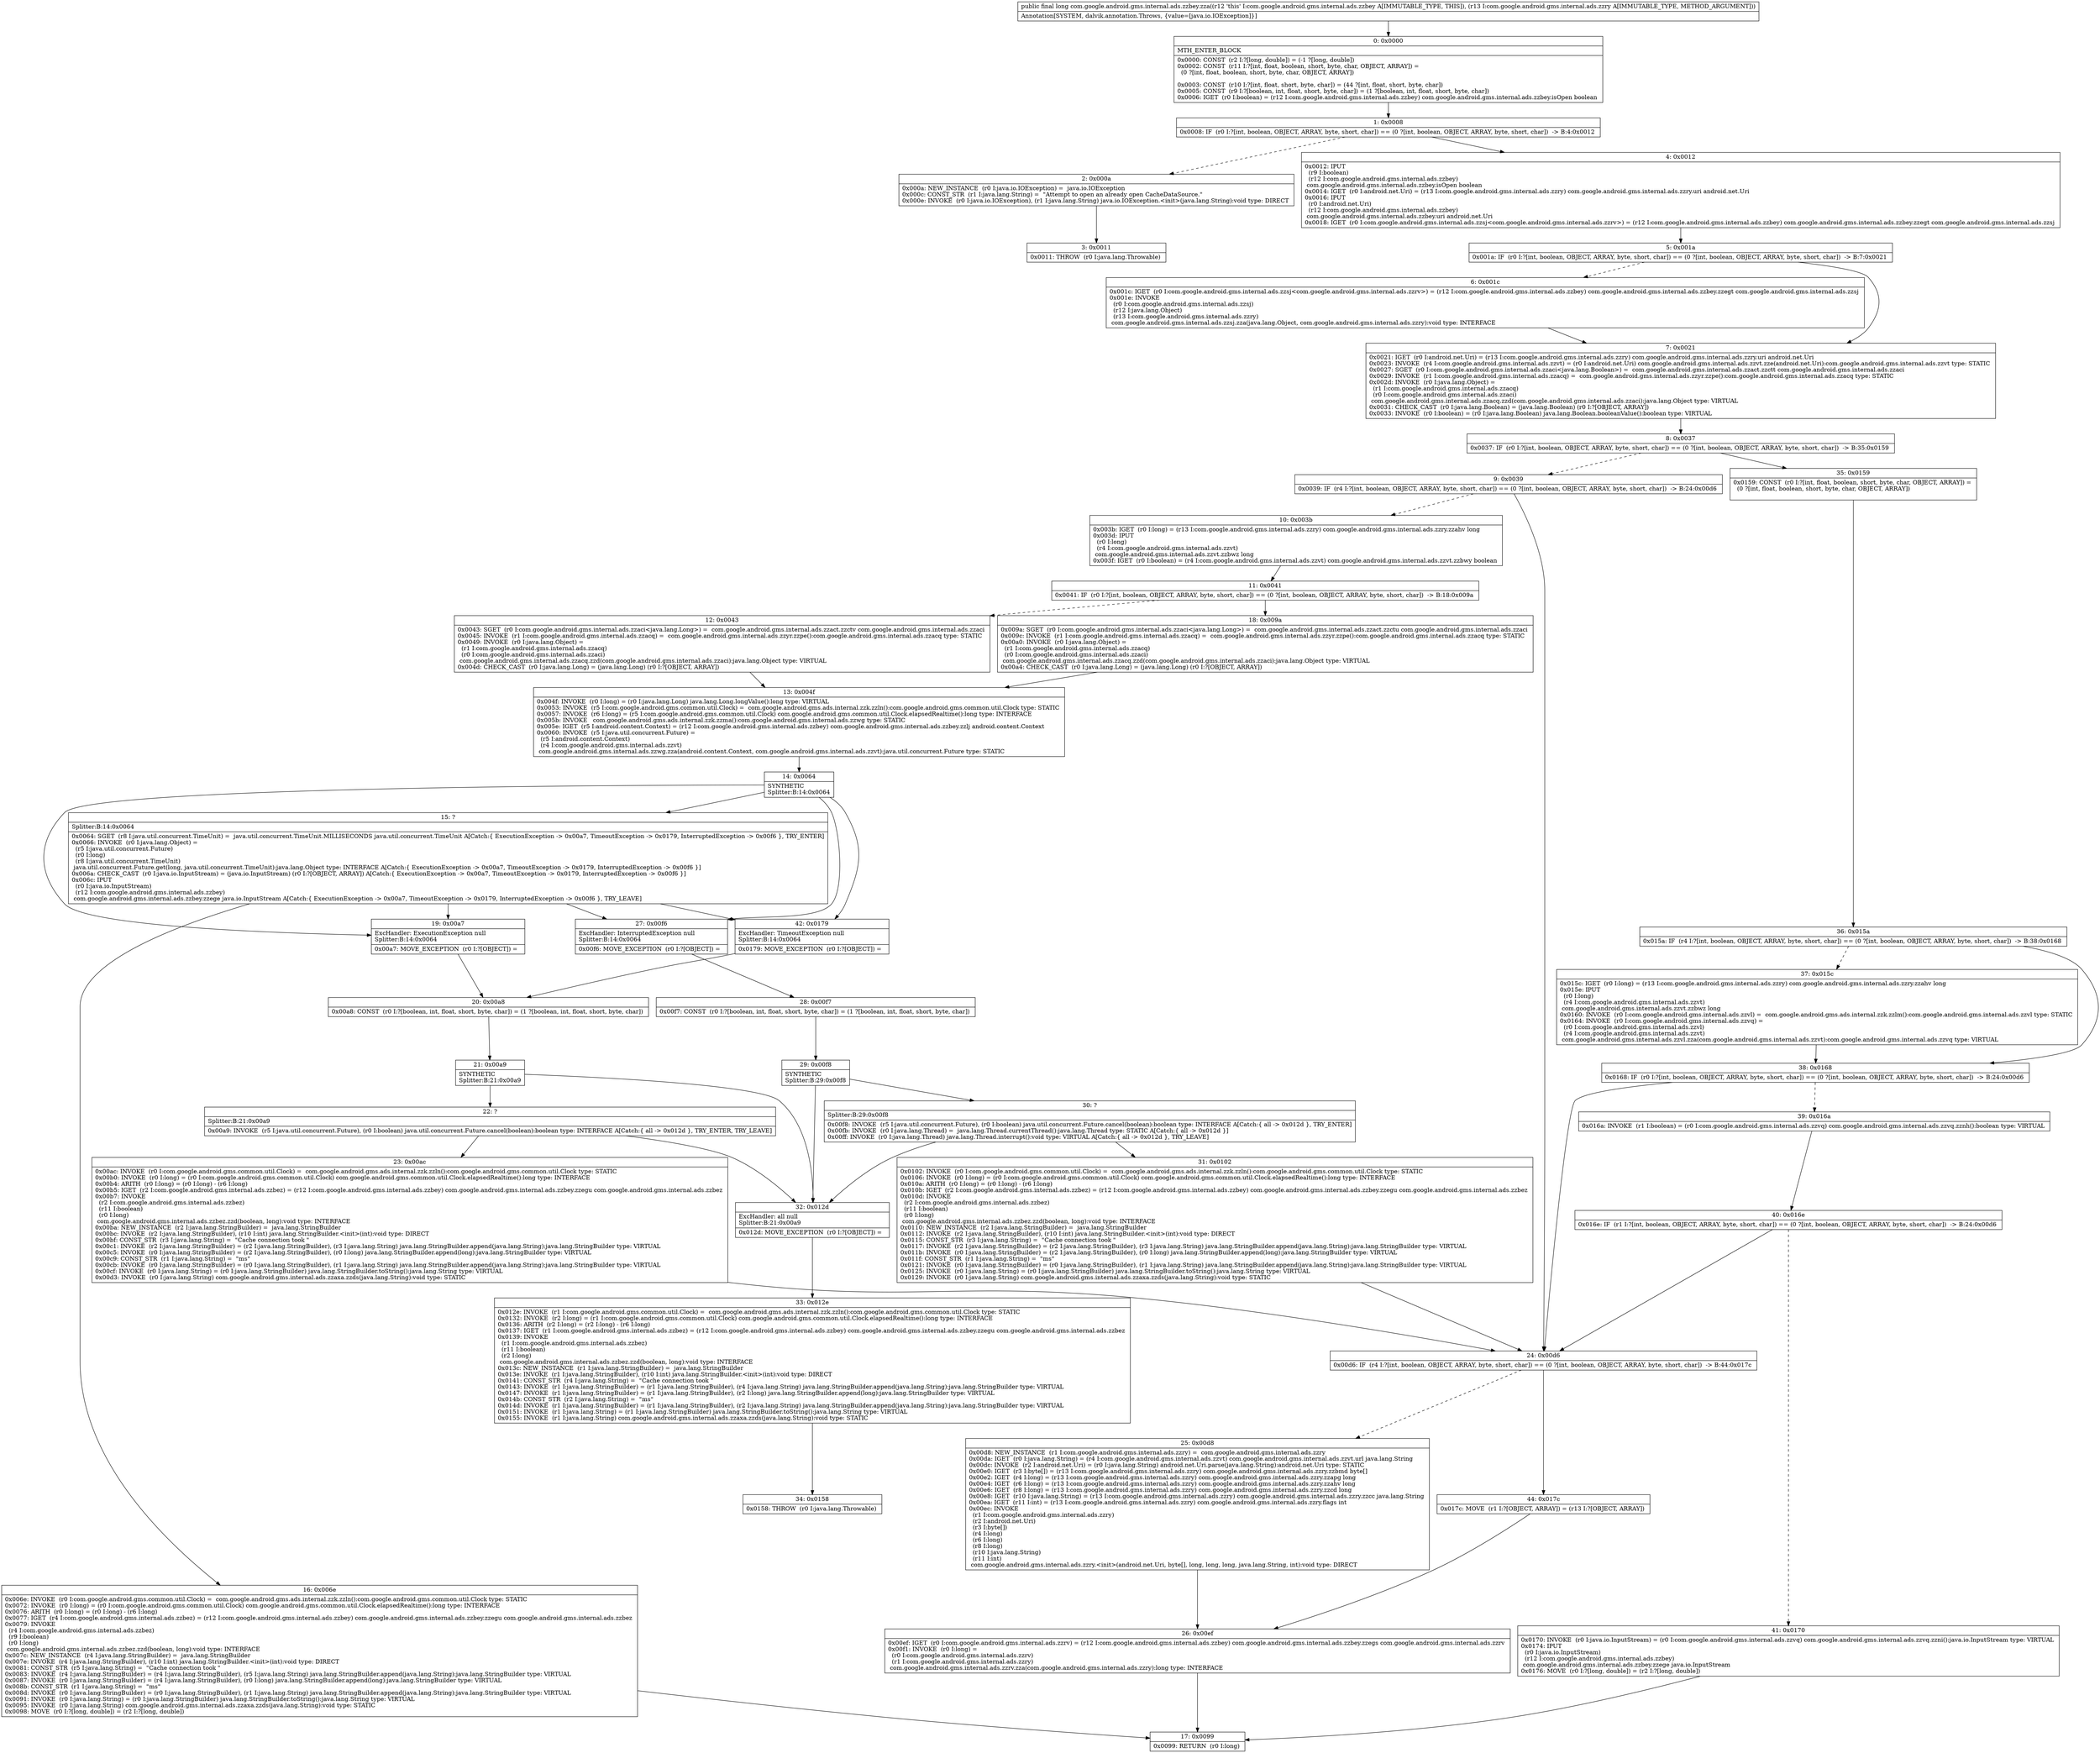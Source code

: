 digraph "CFG forcom.google.android.gms.internal.ads.zzbey.zza(Lcom\/google\/android\/gms\/internal\/ads\/zzry;)J" {
Node_0 [shape=record,label="{0\:\ 0x0000|MTH_ENTER_BLOCK\l|0x0000: CONST  (r2 I:?[long, double]) = (\-1 ?[long, double]) \l0x0002: CONST  (r11 I:?[int, float, boolean, short, byte, char, OBJECT, ARRAY]) = \l  (0 ?[int, float, boolean, short, byte, char, OBJECT, ARRAY])\l \l0x0003: CONST  (r10 I:?[int, float, short, byte, char]) = (44 ?[int, float, short, byte, char]) \l0x0005: CONST  (r9 I:?[boolean, int, float, short, byte, char]) = (1 ?[boolean, int, float, short, byte, char]) \l0x0006: IGET  (r0 I:boolean) = (r12 I:com.google.android.gms.internal.ads.zzbey) com.google.android.gms.internal.ads.zzbey.isOpen boolean \l}"];
Node_1 [shape=record,label="{1\:\ 0x0008|0x0008: IF  (r0 I:?[int, boolean, OBJECT, ARRAY, byte, short, char]) == (0 ?[int, boolean, OBJECT, ARRAY, byte, short, char])  \-\> B:4:0x0012 \l}"];
Node_2 [shape=record,label="{2\:\ 0x000a|0x000a: NEW_INSTANCE  (r0 I:java.io.IOException) =  java.io.IOException \l0x000c: CONST_STR  (r1 I:java.lang.String) =  \"Attempt to open an already open CacheDataSource.\" \l0x000e: INVOKE  (r0 I:java.io.IOException), (r1 I:java.lang.String) java.io.IOException.\<init\>(java.lang.String):void type: DIRECT \l}"];
Node_3 [shape=record,label="{3\:\ 0x0011|0x0011: THROW  (r0 I:java.lang.Throwable) \l}"];
Node_4 [shape=record,label="{4\:\ 0x0012|0x0012: IPUT  \l  (r9 I:boolean)\l  (r12 I:com.google.android.gms.internal.ads.zzbey)\l com.google.android.gms.internal.ads.zzbey.isOpen boolean \l0x0014: IGET  (r0 I:android.net.Uri) = (r13 I:com.google.android.gms.internal.ads.zzry) com.google.android.gms.internal.ads.zzry.uri android.net.Uri \l0x0016: IPUT  \l  (r0 I:android.net.Uri)\l  (r12 I:com.google.android.gms.internal.ads.zzbey)\l com.google.android.gms.internal.ads.zzbey.uri android.net.Uri \l0x0018: IGET  (r0 I:com.google.android.gms.internal.ads.zzsj\<com.google.android.gms.internal.ads.zzrv\>) = (r12 I:com.google.android.gms.internal.ads.zzbey) com.google.android.gms.internal.ads.zzbey.zzegt com.google.android.gms.internal.ads.zzsj \l}"];
Node_5 [shape=record,label="{5\:\ 0x001a|0x001a: IF  (r0 I:?[int, boolean, OBJECT, ARRAY, byte, short, char]) == (0 ?[int, boolean, OBJECT, ARRAY, byte, short, char])  \-\> B:7:0x0021 \l}"];
Node_6 [shape=record,label="{6\:\ 0x001c|0x001c: IGET  (r0 I:com.google.android.gms.internal.ads.zzsj\<com.google.android.gms.internal.ads.zzrv\>) = (r12 I:com.google.android.gms.internal.ads.zzbey) com.google.android.gms.internal.ads.zzbey.zzegt com.google.android.gms.internal.ads.zzsj \l0x001e: INVOKE  \l  (r0 I:com.google.android.gms.internal.ads.zzsj)\l  (r12 I:java.lang.Object)\l  (r13 I:com.google.android.gms.internal.ads.zzry)\l com.google.android.gms.internal.ads.zzsj.zza(java.lang.Object, com.google.android.gms.internal.ads.zzry):void type: INTERFACE \l}"];
Node_7 [shape=record,label="{7\:\ 0x0021|0x0021: IGET  (r0 I:android.net.Uri) = (r13 I:com.google.android.gms.internal.ads.zzry) com.google.android.gms.internal.ads.zzry.uri android.net.Uri \l0x0023: INVOKE  (r4 I:com.google.android.gms.internal.ads.zzvt) = (r0 I:android.net.Uri) com.google.android.gms.internal.ads.zzvt.zze(android.net.Uri):com.google.android.gms.internal.ads.zzvt type: STATIC \l0x0027: SGET  (r0 I:com.google.android.gms.internal.ads.zzaci\<java.lang.Boolean\>) =  com.google.android.gms.internal.ads.zzact.zzctt com.google.android.gms.internal.ads.zzaci \l0x0029: INVOKE  (r1 I:com.google.android.gms.internal.ads.zzacq) =  com.google.android.gms.internal.ads.zzyr.zzpe():com.google.android.gms.internal.ads.zzacq type: STATIC \l0x002d: INVOKE  (r0 I:java.lang.Object) = \l  (r1 I:com.google.android.gms.internal.ads.zzacq)\l  (r0 I:com.google.android.gms.internal.ads.zzaci)\l com.google.android.gms.internal.ads.zzacq.zzd(com.google.android.gms.internal.ads.zzaci):java.lang.Object type: VIRTUAL \l0x0031: CHECK_CAST  (r0 I:java.lang.Boolean) = (java.lang.Boolean) (r0 I:?[OBJECT, ARRAY]) \l0x0033: INVOKE  (r0 I:boolean) = (r0 I:java.lang.Boolean) java.lang.Boolean.booleanValue():boolean type: VIRTUAL \l}"];
Node_8 [shape=record,label="{8\:\ 0x0037|0x0037: IF  (r0 I:?[int, boolean, OBJECT, ARRAY, byte, short, char]) == (0 ?[int, boolean, OBJECT, ARRAY, byte, short, char])  \-\> B:35:0x0159 \l}"];
Node_9 [shape=record,label="{9\:\ 0x0039|0x0039: IF  (r4 I:?[int, boolean, OBJECT, ARRAY, byte, short, char]) == (0 ?[int, boolean, OBJECT, ARRAY, byte, short, char])  \-\> B:24:0x00d6 \l}"];
Node_10 [shape=record,label="{10\:\ 0x003b|0x003b: IGET  (r0 I:long) = (r13 I:com.google.android.gms.internal.ads.zzry) com.google.android.gms.internal.ads.zzry.zzahv long \l0x003d: IPUT  \l  (r0 I:long)\l  (r4 I:com.google.android.gms.internal.ads.zzvt)\l com.google.android.gms.internal.ads.zzvt.zzbwz long \l0x003f: IGET  (r0 I:boolean) = (r4 I:com.google.android.gms.internal.ads.zzvt) com.google.android.gms.internal.ads.zzvt.zzbwy boolean \l}"];
Node_11 [shape=record,label="{11\:\ 0x0041|0x0041: IF  (r0 I:?[int, boolean, OBJECT, ARRAY, byte, short, char]) == (0 ?[int, boolean, OBJECT, ARRAY, byte, short, char])  \-\> B:18:0x009a \l}"];
Node_12 [shape=record,label="{12\:\ 0x0043|0x0043: SGET  (r0 I:com.google.android.gms.internal.ads.zzaci\<java.lang.Long\>) =  com.google.android.gms.internal.ads.zzact.zzctv com.google.android.gms.internal.ads.zzaci \l0x0045: INVOKE  (r1 I:com.google.android.gms.internal.ads.zzacq) =  com.google.android.gms.internal.ads.zzyr.zzpe():com.google.android.gms.internal.ads.zzacq type: STATIC \l0x0049: INVOKE  (r0 I:java.lang.Object) = \l  (r1 I:com.google.android.gms.internal.ads.zzacq)\l  (r0 I:com.google.android.gms.internal.ads.zzaci)\l com.google.android.gms.internal.ads.zzacq.zzd(com.google.android.gms.internal.ads.zzaci):java.lang.Object type: VIRTUAL \l0x004d: CHECK_CAST  (r0 I:java.lang.Long) = (java.lang.Long) (r0 I:?[OBJECT, ARRAY]) \l}"];
Node_13 [shape=record,label="{13\:\ 0x004f|0x004f: INVOKE  (r0 I:long) = (r0 I:java.lang.Long) java.lang.Long.longValue():long type: VIRTUAL \l0x0053: INVOKE  (r5 I:com.google.android.gms.common.util.Clock) =  com.google.android.gms.ads.internal.zzk.zzln():com.google.android.gms.common.util.Clock type: STATIC \l0x0057: INVOKE  (r6 I:long) = (r5 I:com.google.android.gms.common.util.Clock) com.google.android.gms.common.util.Clock.elapsedRealtime():long type: INTERFACE \l0x005b: INVOKE   com.google.android.gms.ads.internal.zzk.zzma():com.google.android.gms.internal.ads.zzwg type: STATIC \l0x005e: IGET  (r5 I:android.content.Context) = (r12 I:com.google.android.gms.internal.ads.zzbey) com.google.android.gms.internal.ads.zzbey.zzlj android.content.Context \l0x0060: INVOKE  (r5 I:java.util.concurrent.Future) = \l  (r5 I:android.content.Context)\l  (r4 I:com.google.android.gms.internal.ads.zzvt)\l com.google.android.gms.internal.ads.zzwg.zza(android.content.Context, com.google.android.gms.internal.ads.zzvt):java.util.concurrent.Future type: STATIC \l}"];
Node_14 [shape=record,label="{14\:\ 0x0064|SYNTHETIC\lSplitter:B:14:0x0064\l}"];
Node_15 [shape=record,label="{15\:\ ?|Splitter:B:14:0x0064\l|0x0064: SGET  (r8 I:java.util.concurrent.TimeUnit) =  java.util.concurrent.TimeUnit.MILLISECONDS java.util.concurrent.TimeUnit A[Catch:\{ ExecutionException \-\> 0x00a7, TimeoutException \-\> 0x0179, InterruptedException \-\> 0x00f6 \}, TRY_ENTER]\l0x0066: INVOKE  (r0 I:java.lang.Object) = \l  (r5 I:java.util.concurrent.Future)\l  (r0 I:long)\l  (r8 I:java.util.concurrent.TimeUnit)\l java.util.concurrent.Future.get(long, java.util.concurrent.TimeUnit):java.lang.Object type: INTERFACE A[Catch:\{ ExecutionException \-\> 0x00a7, TimeoutException \-\> 0x0179, InterruptedException \-\> 0x00f6 \}]\l0x006a: CHECK_CAST  (r0 I:java.io.InputStream) = (java.io.InputStream) (r0 I:?[OBJECT, ARRAY]) A[Catch:\{ ExecutionException \-\> 0x00a7, TimeoutException \-\> 0x0179, InterruptedException \-\> 0x00f6 \}]\l0x006c: IPUT  \l  (r0 I:java.io.InputStream)\l  (r12 I:com.google.android.gms.internal.ads.zzbey)\l com.google.android.gms.internal.ads.zzbey.zzege java.io.InputStream A[Catch:\{ ExecutionException \-\> 0x00a7, TimeoutException \-\> 0x0179, InterruptedException \-\> 0x00f6 \}, TRY_LEAVE]\l}"];
Node_16 [shape=record,label="{16\:\ 0x006e|0x006e: INVOKE  (r0 I:com.google.android.gms.common.util.Clock) =  com.google.android.gms.ads.internal.zzk.zzln():com.google.android.gms.common.util.Clock type: STATIC \l0x0072: INVOKE  (r0 I:long) = (r0 I:com.google.android.gms.common.util.Clock) com.google.android.gms.common.util.Clock.elapsedRealtime():long type: INTERFACE \l0x0076: ARITH  (r0 I:long) = (r0 I:long) \- (r6 I:long) \l0x0077: IGET  (r4 I:com.google.android.gms.internal.ads.zzbez) = (r12 I:com.google.android.gms.internal.ads.zzbey) com.google.android.gms.internal.ads.zzbey.zzegu com.google.android.gms.internal.ads.zzbez \l0x0079: INVOKE  \l  (r4 I:com.google.android.gms.internal.ads.zzbez)\l  (r9 I:boolean)\l  (r0 I:long)\l com.google.android.gms.internal.ads.zzbez.zzd(boolean, long):void type: INTERFACE \l0x007c: NEW_INSTANCE  (r4 I:java.lang.StringBuilder) =  java.lang.StringBuilder \l0x007e: INVOKE  (r4 I:java.lang.StringBuilder), (r10 I:int) java.lang.StringBuilder.\<init\>(int):void type: DIRECT \l0x0081: CONST_STR  (r5 I:java.lang.String) =  \"Cache connection took \" \l0x0083: INVOKE  (r4 I:java.lang.StringBuilder) = (r4 I:java.lang.StringBuilder), (r5 I:java.lang.String) java.lang.StringBuilder.append(java.lang.String):java.lang.StringBuilder type: VIRTUAL \l0x0087: INVOKE  (r0 I:java.lang.StringBuilder) = (r4 I:java.lang.StringBuilder), (r0 I:long) java.lang.StringBuilder.append(long):java.lang.StringBuilder type: VIRTUAL \l0x008b: CONST_STR  (r1 I:java.lang.String) =  \"ms\" \l0x008d: INVOKE  (r0 I:java.lang.StringBuilder) = (r0 I:java.lang.StringBuilder), (r1 I:java.lang.String) java.lang.StringBuilder.append(java.lang.String):java.lang.StringBuilder type: VIRTUAL \l0x0091: INVOKE  (r0 I:java.lang.String) = (r0 I:java.lang.StringBuilder) java.lang.StringBuilder.toString():java.lang.String type: VIRTUAL \l0x0095: INVOKE  (r0 I:java.lang.String) com.google.android.gms.internal.ads.zzaxa.zzds(java.lang.String):void type: STATIC \l0x0098: MOVE  (r0 I:?[long, double]) = (r2 I:?[long, double]) \l}"];
Node_17 [shape=record,label="{17\:\ 0x0099|0x0099: RETURN  (r0 I:long) \l}"];
Node_18 [shape=record,label="{18\:\ 0x009a|0x009a: SGET  (r0 I:com.google.android.gms.internal.ads.zzaci\<java.lang.Long\>) =  com.google.android.gms.internal.ads.zzact.zzctu com.google.android.gms.internal.ads.zzaci \l0x009c: INVOKE  (r1 I:com.google.android.gms.internal.ads.zzacq) =  com.google.android.gms.internal.ads.zzyr.zzpe():com.google.android.gms.internal.ads.zzacq type: STATIC \l0x00a0: INVOKE  (r0 I:java.lang.Object) = \l  (r1 I:com.google.android.gms.internal.ads.zzacq)\l  (r0 I:com.google.android.gms.internal.ads.zzaci)\l com.google.android.gms.internal.ads.zzacq.zzd(com.google.android.gms.internal.ads.zzaci):java.lang.Object type: VIRTUAL \l0x00a4: CHECK_CAST  (r0 I:java.lang.Long) = (java.lang.Long) (r0 I:?[OBJECT, ARRAY]) \l}"];
Node_19 [shape=record,label="{19\:\ 0x00a7|ExcHandler: ExecutionException null\lSplitter:B:14:0x0064\l|0x00a7: MOVE_EXCEPTION  (r0 I:?[OBJECT]) =  \l}"];
Node_20 [shape=record,label="{20\:\ 0x00a8|0x00a8: CONST  (r0 I:?[boolean, int, float, short, byte, char]) = (1 ?[boolean, int, float, short, byte, char]) \l}"];
Node_21 [shape=record,label="{21\:\ 0x00a9|SYNTHETIC\lSplitter:B:21:0x00a9\l}"];
Node_22 [shape=record,label="{22\:\ ?|Splitter:B:21:0x00a9\l|0x00a9: INVOKE  (r5 I:java.util.concurrent.Future), (r0 I:boolean) java.util.concurrent.Future.cancel(boolean):boolean type: INTERFACE A[Catch:\{ all \-\> 0x012d \}, TRY_ENTER, TRY_LEAVE]\l}"];
Node_23 [shape=record,label="{23\:\ 0x00ac|0x00ac: INVOKE  (r0 I:com.google.android.gms.common.util.Clock) =  com.google.android.gms.ads.internal.zzk.zzln():com.google.android.gms.common.util.Clock type: STATIC \l0x00b0: INVOKE  (r0 I:long) = (r0 I:com.google.android.gms.common.util.Clock) com.google.android.gms.common.util.Clock.elapsedRealtime():long type: INTERFACE \l0x00b4: ARITH  (r0 I:long) = (r0 I:long) \- (r6 I:long) \l0x00b5: IGET  (r2 I:com.google.android.gms.internal.ads.zzbez) = (r12 I:com.google.android.gms.internal.ads.zzbey) com.google.android.gms.internal.ads.zzbey.zzegu com.google.android.gms.internal.ads.zzbez \l0x00b7: INVOKE  \l  (r2 I:com.google.android.gms.internal.ads.zzbez)\l  (r11 I:boolean)\l  (r0 I:long)\l com.google.android.gms.internal.ads.zzbez.zzd(boolean, long):void type: INTERFACE \l0x00ba: NEW_INSTANCE  (r2 I:java.lang.StringBuilder) =  java.lang.StringBuilder \l0x00bc: INVOKE  (r2 I:java.lang.StringBuilder), (r10 I:int) java.lang.StringBuilder.\<init\>(int):void type: DIRECT \l0x00bf: CONST_STR  (r3 I:java.lang.String) =  \"Cache connection took \" \l0x00c1: INVOKE  (r2 I:java.lang.StringBuilder) = (r2 I:java.lang.StringBuilder), (r3 I:java.lang.String) java.lang.StringBuilder.append(java.lang.String):java.lang.StringBuilder type: VIRTUAL \l0x00c5: INVOKE  (r0 I:java.lang.StringBuilder) = (r2 I:java.lang.StringBuilder), (r0 I:long) java.lang.StringBuilder.append(long):java.lang.StringBuilder type: VIRTUAL \l0x00c9: CONST_STR  (r1 I:java.lang.String) =  \"ms\" \l0x00cb: INVOKE  (r0 I:java.lang.StringBuilder) = (r0 I:java.lang.StringBuilder), (r1 I:java.lang.String) java.lang.StringBuilder.append(java.lang.String):java.lang.StringBuilder type: VIRTUAL \l0x00cf: INVOKE  (r0 I:java.lang.String) = (r0 I:java.lang.StringBuilder) java.lang.StringBuilder.toString():java.lang.String type: VIRTUAL \l0x00d3: INVOKE  (r0 I:java.lang.String) com.google.android.gms.internal.ads.zzaxa.zzds(java.lang.String):void type: STATIC \l}"];
Node_24 [shape=record,label="{24\:\ 0x00d6|0x00d6: IF  (r4 I:?[int, boolean, OBJECT, ARRAY, byte, short, char]) == (0 ?[int, boolean, OBJECT, ARRAY, byte, short, char])  \-\> B:44:0x017c \l}"];
Node_25 [shape=record,label="{25\:\ 0x00d8|0x00d8: NEW_INSTANCE  (r1 I:com.google.android.gms.internal.ads.zzry) =  com.google.android.gms.internal.ads.zzry \l0x00da: IGET  (r0 I:java.lang.String) = (r4 I:com.google.android.gms.internal.ads.zzvt) com.google.android.gms.internal.ads.zzvt.url java.lang.String \l0x00dc: INVOKE  (r2 I:android.net.Uri) = (r0 I:java.lang.String) android.net.Uri.parse(java.lang.String):android.net.Uri type: STATIC \l0x00e0: IGET  (r3 I:byte[]) = (r13 I:com.google.android.gms.internal.ads.zzry) com.google.android.gms.internal.ads.zzry.zzbmd byte[] \l0x00e2: IGET  (r4 I:long) = (r13 I:com.google.android.gms.internal.ads.zzry) com.google.android.gms.internal.ads.zzry.zzapg long \l0x00e4: IGET  (r6 I:long) = (r13 I:com.google.android.gms.internal.ads.zzry) com.google.android.gms.internal.ads.zzry.zzahv long \l0x00e6: IGET  (r8 I:long) = (r13 I:com.google.android.gms.internal.ads.zzry) com.google.android.gms.internal.ads.zzry.zzcd long \l0x00e8: IGET  (r10 I:java.lang.String) = (r13 I:com.google.android.gms.internal.ads.zzry) com.google.android.gms.internal.ads.zzry.zzcc java.lang.String \l0x00ea: IGET  (r11 I:int) = (r13 I:com.google.android.gms.internal.ads.zzry) com.google.android.gms.internal.ads.zzry.flags int \l0x00ec: INVOKE  \l  (r1 I:com.google.android.gms.internal.ads.zzry)\l  (r2 I:android.net.Uri)\l  (r3 I:byte[])\l  (r4 I:long)\l  (r6 I:long)\l  (r8 I:long)\l  (r10 I:java.lang.String)\l  (r11 I:int)\l com.google.android.gms.internal.ads.zzry.\<init\>(android.net.Uri, byte[], long, long, long, java.lang.String, int):void type: DIRECT \l}"];
Node_26 [shape=record,label="{26\:\ 0x00ef|0x00ef: IGET  (r0 I:com.google.android.gms.internal.ads.zzrv) = (r12 I:com.google.android.gms.internal.ads.zzbey) com.google.android.gms.internal.ads.zzbey.zzegs com.google.android.gms.internal.ads.zzrv \l0x00f1: INVOKE  (r0 I:long) = \l  (r0 I:com.google.android.gms.internal.ads.zzrv)\l  (r1 I:com.google.android.gms.internal.ads.zzry)\l com.google.android.gms.internal.ads.zzrv.zza(com.google.android.gms.internal.ads.zzry):long type: INTERFACE \l}"];
Node_27 [shape=record,label="{27\:\ 0x00f6|ExcHandler: InterruptedException null\lSplitter:B:14:0x0064\l|0x00f6: MOVE_EXCEPTION  (r0 I:?[OBJECT]) =  \l}"];
Node_28 [shape=record,label="{28\:\ 0x00f7|0x00f7: CONST  (r0 I:?[boolean, int, float, short, byte, char]) = (1 ?[boolean, int, float, short, byte, char]) \l}"];
Node_29 [shape=record,label="{29\:\ 0x00f8|SYNTHETIC\lSplitter:B:29:0x00f8\l}"];
Node_30 [shape=record,label="{30\:\ ?|Splitter:B:29:0x00f8\l|0x00f8: INVOKE  (r5 I:java.util.concurrent.Future), (r0 I:boolean) java.util.concurrent.Future.cancel(boolean):boolean type: INTERFACE A[Catch:\{ all \-\> 0x012d \}, TRY_ENTER]\l0x00fb: INVOKE  (r0 I:java.lang.Thread) =  java.lang.Thread.currentThread():java.lang.Thread type: STATIC A[Catch:\{ all \-\> 0x012d \}]\l0x00ff: INVOKE  (r0 I:java.lang.Thread) java.lang.Thread.interrupt():void type: VIRTUAL A[Catch:\{ all \-\> 0x012d \}, TRY_LEAVE]\l}"];
Node_31 [shape=record,label="{31\:\ 0x0102|0x0102: INVOKE  (r0 I:com.google.android.gms.common.util.Clock) =  com.google.android.gms.ads.internal.zzk.zzln():com.google.android.gms.common.util.Clock type: STATIC \l0x0106: INVOKE  (r0 I:long) = (r0 I:com.google.android.gms.common.util.Clock) com.google.android.gms.common.util.Clock.elapsedRealtime():long type: INTERFACE \l0x010a: ARITH  (r0 I:long) = (r0 I:long) \- (r6 I:long) \l0x010b: IGET  (r2 I:com.google.android.gms.internal.ads.zzbez) = (r12 I:com.google.android.gms.internal.ads.zzbey) com.google.android.gms.internal.ads.zzbey.zzegu com.google.android.gms.internal.ads.zzbez \l0x010d: INVOKE  \l  (r2 I:com.google.android.gms.internal.ads.zzbez)\l  (r11 I:boolean)\l  (r0 I:long)\l com.google.android.gms.internal.ads.zzbez.zzd(boolean, long):void type: INTERFACE \l0x0110: NEW_INSTANCE  (r2 I:java.lang.StringBuilder) =  java.lang.StringBuilder \l0x0112: INVOKE  (r2 I:java.lang.StringBuilder), (r10 I:int) java.lang.StringBuilder.\<init\>(int):void type: DIRECT \l0x0115: CONST_STR  (r3 I:java.lang.String) =  \"Cache connection took \" \l0x0117: INVOKE  (r2 I:java.lang.StringBuilder) = (r2 I:java.lang.StringBuilder), (r3 I:java.lang.String) java.lang.StringBuilder.append(java.lang.String):java.lang.StringBuilder type: VIRTUAL \l0x011b: INVOKE  (r0 I:java.lang.StringBuilder) = (r2 I:java.lang.StringBuilder), (r0 I:long) java.lang.StringBuilder.append(long):java.lang.StringBuilder type: VIRTUAL \l0x011f: CONST_STR  (r1 I:java.lang.String) =  \"ms\" \l0x0121: INVOKE  (r0 I:java.lang.StringBuilder) = (r0 I:java.lang.StringBuilder), (r1 I:java.lang.String) java.lang.StringBuilder.append(java.lang.String):java.lang.StringBuilder type: VIRTUAL \l0x0125: INVOKE  (r0 I:java.lang.String) = (r0 I:java.lang.StringBuilder) java.lang.StringBuilder.toString():java.lang.String type: VIRTUAL \l0x0129: INVOKE  (r0 I:java.lang.String) com.google.android.gms.internal.ads.zzaxa.zzds(java.lang.String):void type: STATIC \l}"];
Node_32 [shape=record,label="{32\:\ 0x012d|ExcHandler: all null\lSplitter:B:21:0x00a9\l|0x012d: MOVE_EXCEPTION  (r0 I:?[OBJECT]) =  \l}"];
Node_33 [shape=record,label="{33\:\ 0x012e|0x012e: INVOKE  (r1 I:com.google.android.gms.common.util.Clock) =  com.google.android.gms.ads.internal.zzk.zzln():com.google.android.gms.common.util.Clock type: STATIC \l0x0132: INVOKE  (r2 I:long) = (r1 I:com.google.android.gms.common.util.Clock) com.google.android.gms.common.util.Clock.elapsedRealtime():long type: INTERFACE \l0x0136: ARITH  (r2 I:long) = (r2 I:long) \- (r6 I:long) \l0x0137: IGET  (r1 I:com.google.android.gms.internal.ads.zzbez) = (r12 I:com.google.android.gms.internal.ads.zzbey) com.google.android.gms.internal.ads.zzbey.zzegu com.google.android.gms.internal.ads.zzbez \l0x0139: INVOKE  \l  (r1 I:com.google.android.gms.internal.ads.zzbez)\l  (r11 I:boolean)\l  (r2 I:long)\l com.google.android.gms.internal.ads.zzbez.zzd(boolean, long):void type: INTERFACE \l0x013c: NEW_INSTANCE  (r1 I:java.lang.StringBuilder) =  java.lang.StringBuilder \l0x013e: INVOKE  (r1 I:java.lang.StringBuilder), (r10 I:int) java.lang.StringBuilder.\<init\>(int):void type: DIRECT \l0x0141: CONST_STR  (r4 I:java.lang.String) =  \"Cache connection took \" \l0x0143: INVOKE  (r1 I:java.lang.StringBuilder) = (r1 I:java.lang.StringBuilder), (r4 I:java.lang.String) java.lang.StringBuilder.append(java.lang.String):java.lang.StringBuilder type: VIRTUAL \l0x0147: INVOKE  (r1 I:java.lang.StringBuilder) = (r1 I:java.lang.StringBuilder), (r2 I:long) java.lang.StringBuilder.append(long):java.lang.StringBuilder type: VIRTUAL \l0x014b: CONST_STR  (r2 I:java.lang.String) =  \"ms\" \l0x014d: INVOKE  (r1 I:java.lang.StringBuilder) = (r1 I:java.lang.StringBuilder), (r2 I:java.lang.String) java.lang.StringBuilder.append(java.lang.String):java.lang.StringBuilder type: VIRTUAL \l0x0151: INVOKE  (r1 I:java.lang.String) = (r1 I:java.lang.StringBuilder) java.lang.StringBuilder.toString():java.lang.String type: VIRTUAL \l0x0155: INVOKE  (r1 I:java.lang.String) com.google.android.gms.internal.ads.zzaxa.zzds(java.lang.String):void type: STATIC \l}"];
Node_34 [shape=record,label="{34\:\ 0x0158|0x0158: THROW  (r0 I:java.lang.Throwable) \l}"];
Node_35 [shape=record,label="{35\:\ 0x0159|0x0159: CONST  (r0 I:?[int, float, boolean, short, byte, char, OBJECT, ARRAY]) = \l  (0 ?[int, float, boolean, short, byte, char, OBJECT, ARRAY])\l \l}"];
Node_36 [shape=record,label="{36\:\ 0x015a|0x015a: IF  (r4 I:?[int, boolean, OBJECT, ARRAY, byte, short, char]) == (0 ?[int, boolean, OBJECT, ARRAY, byte, short, char])  \-\> B:38:0x0168 \l}"];
Node_37 [shape=record,label="{37\:\ 0x015c|0x015c: IGET  (r0 I:long) = (r13 I:com.google.android.gms.internal.ads.zzry) com.google.android.gms.internal.ads.zzry.zzahv long \l0x015e: IPUT  \l  (r0 I:long)\l  (r4 I:com.google.android.gms.internal.ads.zzvt)\l com.google.android.gms.internal.ads.zzvt.zzbwz long \l0x0160: INVOKE  (r0 I:com.google.android.gms.internal.ads.zzvl) =  com.google.android.gms.ads.internal.zzk.zzlm():com.google.android.gms.internal.ads.zzvl type: STATIC \l0x0164: INVOKE  (r0 I:com.google.android.gms.internal.ads.zzvq) = \l  (r0 I:com.google.android.gms.internal.ads.zzvl)\l  (r4 I:com.google.android.gms.internal.ads.zzvt)\l com.google.android.gms.internal.ads.zzvl.zza(com.google.android.gms.internal.ads.zzvt):com.google.android.gms.internal.ads.zzvq type: VIRTUAL \l}"];
Node_38 [shape=record,label="{38\:\ 0x0168|0x0168: IF  (r0 I:?[int, boolean, OBJECT, ARRAY, byte, short, char]) == (0 ?[int, boolean, OBJECT, ARRAY, byte, short, char])  \-\> B:24:0x00d6 \l}"];
Node_39 [shape=record,label="{39\:\ 0x016a|0x016a: INVOKE  (r1 I:boolean) = (r0 I:com.google.android.gms.internal.ads.zzvq) com.google.android.gms.internal.ads.zzvq.zznh():boolean type: VIRTUAL \l}"];
Node_40 [shape=record,label="{40\:\ 0x016e|0x016e: IF  (r1 I:?[int, boolean, OBJECT, ARRAY, byte, short, char]) == (0 ?[int, boolean, OBJECT, ARRAY, byte, short, char])  \-\> B:24:0x00d6 \l}"];
Node_41 [shape=record,label="{41\:\ 0x0170|0x0170: INVOKE  (r0 I:java.io.InputStream) = (r0 I:com.google.android.gms.internal.ads.zzvq) com.google.android.gms.internal.ads.zzvq.zzni():java.io.InputStream type: VIRTUAL \l0x0174: IPUT  \l  (r0 I:java.io.InputStream)\l  (r12 I:com.google.android.gms.internal.ads.zzbey)\l com.google.android.gms.internal.ads.zzbey.zzege java.io.InputStream \l0x0176: MOVE  (r0 I:?[long, double]) = (r2 I:?[long, double]) \l}"];
Node_42 [shape=record,label="{42\:\ 0x0179|ExcHandler: TimeoutException null\lSplitter:B:14:0x0064\l|0x0179: MOVE_EXCEPTION  (r0 I:?[OBJECT]) =  \l}"];
Node_44 [shape=record,label="{44\:\ 0x017c|0x017c: MOVE  (r1 I:?[OBJECT, ARRAY]) = (r13 I:?[OBJECT, ARRAY]) \l}"];
MethodNode[shape=record,label="{public final long com.google.android.gms.internal.ads.zzbey.zza((r12 'this' I:com.google.android.gms.internal.ads.zzbey A[IMMUTABLE_TYPE, THIS]), (r13 I:com.google.android.gms.internal.ads.zzry A[IMMUTABLE_TYPE, METHOD_ARGUMENT]))  | Annotation[SYSTEM, dalvik.annotation.Throws, \{value=[java.io.IOException]\}]\l}"];
MethodNode -> Node_0;
Node_0 -> Node_1;
Node_1 -> Node_2[style=dashed];
Node_1 -> Node_4;
Node_2 -> Node_3;
Node_4 -> Node_5;
Node_5 -> Node_6[style=dashed];
Node_5 -> Node_7;
Node_6 -> Node_7;
Node_7 -> Node_8;
Node_8 -> Node_9[style=dashed];
Node_8 -> Node_35;
Node_9 -> Node_10[style=dashed];
Node_9 -> Node_24;
Node_10 -> Node_11;
Node_11 -> Node_12[style=dashed];
Node_11 -> Node_18;
Node_12 -> Node_13;
Node_13 -> Node_14;
Node_14 -> Node_15;
Node_14 -> Node_19;
Node_14 -> Node_42;
Node_14 -> Node_27;
Node_15 -> Node_16;
Node_15 -> Node_19;
Node_15 -> Node_42;
Node_15 -> Node_27;
Node_16 -> Node_17;
Node_18 -> Node_13;
Node_19 -> Node_20;
Node_20 -> Node_21;
Node_21 -> Node_22;
Node_21 -> Node_32;
Node_22 -> Node_23;
Node_22 -> Node_32;
Node_23 -> Node_24;
Node_24 -> Node_25[style=dashed];
Node_24 -> Node_44;
Node_25 -> Node_26;
Node_26 -> Node_17;
Node_27 -> Node_28;
Node_28 -> Node_29;
Node_29 -> Node_30;
Node_29 -> Node_32;
Node_30 -> Node_31;
Node_30 -> Node_32;
Node_31 -> Node_24;
Node_32 -> Node_33;
Node_33 -> Node_34;
Node_35 -> Node_36;
Node_36 -> Node_37[style=dashed];
Node_36 -> Node_38;
Node_37 -> Node_38;
Node_38 -> Node_24;
Node_38 -> Node_39[style=dashed];
Node_39 -> Node_40;
Node_40 -> Node_24;
Node_40 -> Node_41[style=dashed];
Node_41 -> Node_17;
Node_42 -> Node_20;
Node_44 -> Node_26;
}

